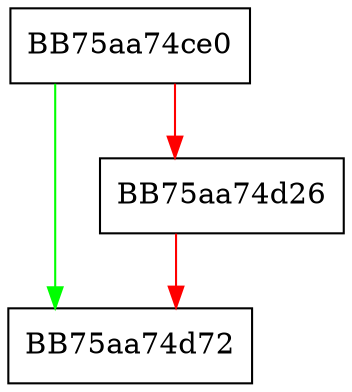 digraph RpfAPI_dmg_hstrsearch {
  node [shape="box"];
  graph [splines=ortho];
  BB75aa74ce0 -> BB75aa74d72 [color="green"];
  BB75aa74ce0 -> BB75aa74d26 [color="red"];
  BB75aa74d26 -> BB75aa74d72 [color="red"];
}